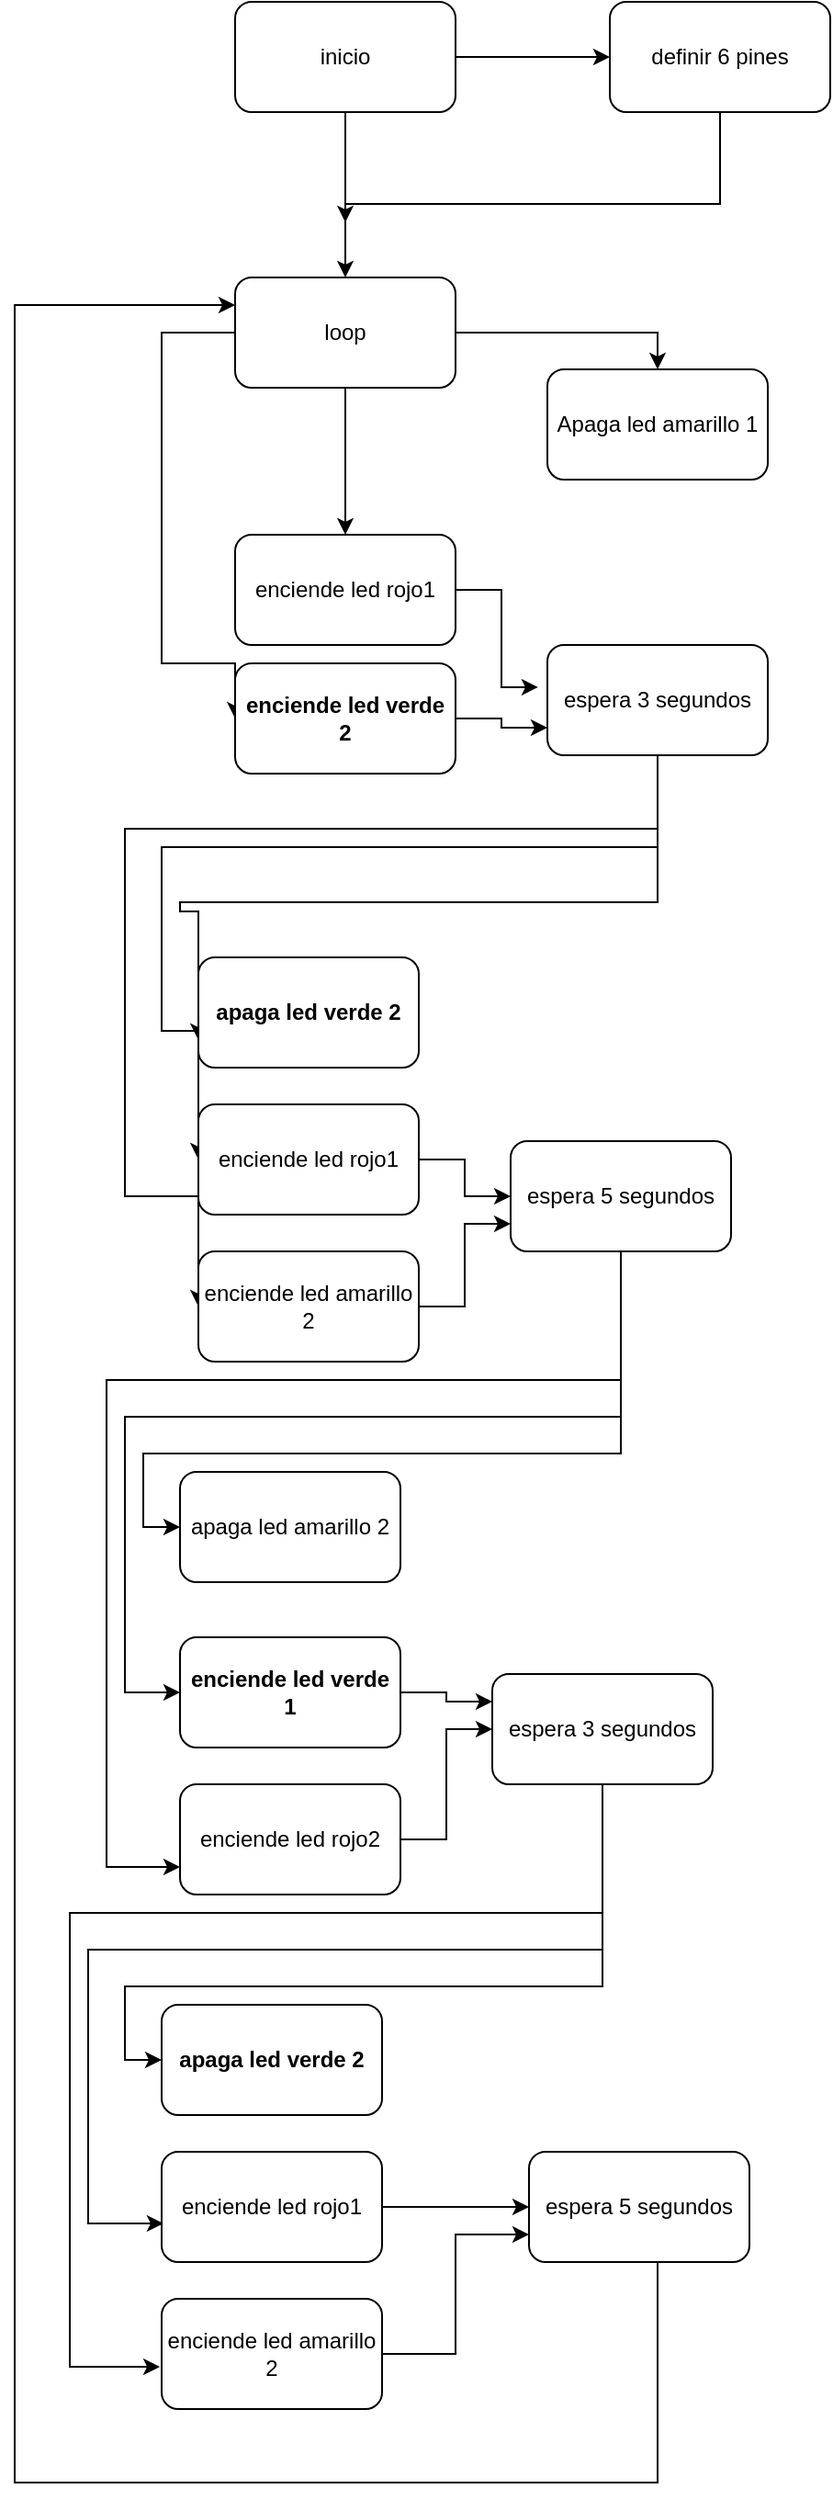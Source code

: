 <mxfile version="13.7.3" type="github">
  <diagram id="KB32Bpzx1HNIWIFh3gn_" name="Page-1">
    <mxGraphModel dx="1921" dy="691" grid="1" gridSize="10" guides="1" tooltips="1" connect="1" arrows="1" fold="1" page="1" pageScale="1" pageWidth="827" pageHeight="1169" math="0" shadow="0">
      <root>
        <mxCell id="0" />
        <mxCell id="1" parent="0" />
        <mxCell id="O3o37u2ekzVFeCQ_OCCV-4" style="edgeStyle=orthogonalEdgeStyle;rounded=0;orthogonalLoop=1;jettySize=auto;html=1;entryX=0.5;entryY=0;entryDx=0;entryDy=0;" parent="1" source="O3o37u2ekzVFeCQ_OCCV-1" target="O3o37u2ekzVFeCQ_OCCV-3" edge="1">
          <mxGeometry relative="1" as="geometry" />
        </mxCell>
        <mxCell id="O3o37u2ekzVFeCQ_OCCV-5" style="edgeStyle=orthogonalEdgeStyle;rounded=0;orthogonalLoop=1;jettySize=auto;html=1;entryX=0;entryY=0.5;entryDx=0;entryDy=0;" parent="1" source="O3o37u2ekzVFeCQ_OCCV-1" target="O3o37u2ekzVFeCQ_OCCV-2" edge="1">
          <mxGeometry relative="1" as="geometry" />
        </mxCell>
        <mxCell id="O3o37u2ekzVFeCQ_OCCV-1" value="inicio" style="rounded=1;whiteSpace=wrap;html=1;" parent="1" vertex="1">
          <mxGeometry x="90" y="120" width="120" height="60" as="geometry" />
        </mxCell>
        <mxCell id="O3o37u2ekzVFeCQ_OCCV-6" style="edgeStyle=orthogonalEdgeStyle;rounded=0;orthogonalLoop=1;jettySize=auto;html=1;" parent="1" source="O3o37u2ekzVFeCQ_OCCV-2" edge="1">
          <mxGeometry relative="1" as="geometry">
            <mxPoint x="150" y="240" as="targetPoint" />
            <Array as="points">
              <mxPoint x="354" y="230" />
              <mxPoint x="150" y="230" />
            </Array>
          </mxGeometry>
        </mxCell>
        <mxCell id="O3o37u2ekzVFeCQ_OCCV-2" value="definir 6 pines" style="rounded=1;whiteSpace=wrap;html=1;" parent="1" vertex="1">
          <mxGeometry x="294" y="120" width="120" height="60" as="geometry" />
        </mxCell>
        <mxCell id="O3o37u2ekzVFeCQ_OCCV-14" style="edgeStyle=orthogonalEdgeStyle;rounded=0;orthogonalLoop=1;jettySize=auto;html=1;entryX=0.5;entryY=0;entryDx=0;entryDy=0;" parent="1" source="O3o37u2ekzVFeCQ_OCCV-3" target="O3o37u2ekzVFeCQ_OCCV-7" edge="1">
          <mxGeometry relative="1" as="geometry" />
        </mxCell>
        <mxCell id="VGeh4uAr9P2AFSkJI__z-17" style="edgeStyle=orthogonalEdgeStyle;rounded=0;orthogonalLoop=1;jettySize=auto;html=1;entryX=0;entryY=0.5;entryDx=0;entryDy=0;" parent="1" source="O3o37u2ekzVFeCQ_OCCV-3" target="VGeh4uAr9P2AFSkJI__z-3" edge="1">
          <mxGeometry relative="1" as="geometry">
            <mxPoint x="58" y="510" as="targetPoint" />
            <Array as="points">
              <mxPoint x="50" y="300" />
              <mxPoint x="50" y="480" />
            </Array>
          </mxGeometry>
        </mxCell>
        <mxCell id="e4p7nlFZOUFq5OssbvfT-2" style="edgeStyle=orthogonalEdgeStyle;rounded=0;orthogonalLoop=1;jettySize=auto;html=1;entryX=0.5;entryY=0;entryDx=0;entryDy=0;" edge="1" parent="1" source="O3o37u2ekzVFeCQ_OCCV-3" target="e4p7nlFZOUFq5OssbvfT-1">
          <mxGeometry relative="1" as="geometry" />
        </mxCell>
        <mxCell id="O3o37u2ekzVFeCQ_OCCV-3" value="loop" style="rounded=1;whiteSpace=wrap;html=1;" parent="1" vertex="1">
          <mxGeometry x="90" y="270" width="120" height="60" as="geometry" />
        </mxCell>
        <mxCell id="VGeh4uAr9P2AFSkJI__z-5" style="edgeStyle=orthogonalEdgeStyle;rounded=0;orthogonalLoop=1;jettySize=auto;html=1;entryX=-0.042;entryY=0.383;entryDx=0;entryDy=0;entryPerimeter=0;" parent="1" source="O3o37u2ekzVFeCQ_OCCV-7" target="O3o37u2ekzVFeCQ_OCCV-9" edge="1">
          <mxGeometry relative="1" as="geometry">
            <Array as="points">
              <mxPoint x="235" y="440" />
              <mxPoint x="235" y="493" />
            </Array>
          </mxGeometry>
        </mxCell>
        <mxCell id="O3o37u2ekzVFeCQ_OCCV-7" value="enciende led rojo1" style="rounded=1;whiteSpace=wrap;html=1;" parent="1" vertex="1">
          <mxGeometry x="90" y="410" width="120" height="60" as="geometry" />
        </mxCell>
        <mxCell id="VGeh4uAr9P2AFSkJI__z-27" style="edgeStyle=orthogonalEdgeStyle;rounded=0;orthogonalLoop=1;jettySize=auto;html=1;entryX=0;entryY=0.5;entryDx=0;entryDy=0;" parent="1" source="O3o37u2ekzVFeCQ_OCCV-8" target="O3o37u2ekzVFeCQ_OCCV-10" edge="1">
          <mxGeometry relative="1" as="geometry">
            <Array as="points">
              <mxPoint x="300" y="910" />
              <mxPoint x="40" y="910" />
              <mxPoint x="40" y="950" />
            </Array>
          </mxGeometry>
        </mxCell>
        <mxCell id="VGeh4uAr9P2AFSkJI__z-28" style="edgeStyle=orthogonalEdgeStyle;rounded=0;orthogonalLoop=1;jettySize=auto;html=1;entryX=0;entryY=0.5;entryDx=0;entryDy=0;" parent="1" source="O3o37u2ekzVFeCQ_OCCV-8" target="O3o37u2ekzVFeCQ_OCCV-11" edge="1">
          <mxGeometry relative="1" as="geometry">
            <Array as="points">
              <mxPoint x="300" y="890" />
              <mxPoint x="30" y="890" />
              <mxPoint x="30" y="1040" />
            </Array>
          </mxGeometry>
        </mxCell>
        <mxCell id="VGeh4uAr9P2AFSkJI__z-29" style="edgeStyle=orthogonalEdgeStyle;rounded=0;orthogonalLoop=1;jettySize=auto;html=1;entryX=0;entryY=0.75;entryDx=0;entryDy=0;" parent="1" source="O3o37u2ekzVFeCQ_OCCV-8" target="VGeh4uAr9P2AFSkJI__z-1" edge="1">
          <mxGeometry relative="1" as="geometry">
            <Array as="points">
              <mxPoint x="300" y="870" />
              <mxPoint x="20" y="870" />
              <mxPoint x="20" y="1135" />
            </Array>
          </mxGeometry>
        </mxCell>
        <mxCell id="O3o37u2ekzVFeCQ_OCCV-8" value="espera 5 segundos" style="rounded=1;whiteSpace=wrap;html=1;" parent="1" vertex="1">
          <mxGeometry x="240" y="740" width="120" height="60" as="geometry" />
        </mxCell>
        <mxCell id="VGeh4uAr9P2AFSkJI__z-18" style="edgeStyle=orthogonalEdgeStyle;rounded=0;orthogonalLoop=1;jettySize=auto;html=1;entryX=0;entryY=0.75;entryDx=0;entryDy=0;" parent="1" source="O3o37u2ekzVFeCQ_OCCV-9" target="VGeh4uAr9P2AFSkJI__z-11" edge="1">
          <mxGeometry relative="1" as="geometry">
            <Array as="points">
              <mxPoint x="320" y="610" />
              <mxPoint x="60" y="610" />
              <mxPoint x="60" y="615" />
              <mxPoint x="70" y="615" />
            </Array>
          </mxGeometry>
        </mxCell>
        <mxCell id="VGeh4uAr9P2AFSkJI__z-19" style="edgeStyle=orthogonalEdgeStyle;rounded=0;orthogonalLoop=1;jettySize=auto;html=1;entryX=0;entryY=0.5;entryDx=0;entryDy=0;" parent="1" source="O3o37u2ekzVFeCQ_OCCV-9" target="VGeh4uAr9P2AFSkJI__z-7" edge="1">
          <mxGeometry relative="1" as="geometry">
            <Array as="points">
              <mxPoint x="320" y="580" />
              <mxPoint x="50" y="580" />
              <mxPoint x="50" y="680" />
              <mxPoint x="70" y="680" />
            </Array>
          </mxGeometry>
        </mxCell>
        <mxCell id="VGeh4uAr9P2AFSkJI__z-20" style="edgeStyle=orthogonalEdgeStyle;rounded=0;orthogonalLoop=1;jettySize=auto;html=1;entryX=0;entryY=0.5;entryDx=0;entryDy=0;" parent="1" source="O3o37u2ekzVFeCQ_OCCV-9" target="VGeh4uAr9P2AFSkJI__z-2" edge="1">
          <mxGeometry relative="1" as="geometry">
            <Array as="points">
              <mxPoint x="320" y="570" />
              <mxPoint x="30" y="570" />
              <mxPoint x="30" y="770" />
              <mxPoint x="70" y="770" />
            </Array>
          </mxGeometry>
        </mxCell>
        <mxCell id="O3o37u2ekzVFeCQ_OCCV-9" value="espera 3 segundos" style="rounded=1;whiteSpace=wrap;html=1;" parent="1" vertex="1">
          <mxGeometry x="260" y="470" width="120" height="60" as="geometry" />
        </mxCell>
        <mxCell id="O3o37u2ekzVFeCQ_OCCV-10" value="apaga led amarillo 2" style="rounded=1;whiteSpace=wrap;html=1;" parent="1" vertex="1">
          <mxGeometry x="60" y="920" width="120" height="60" as="geometry" />
        </mxCell>
        <mxCell id="VGeh4uAr9P2AFSkJI__z-31" style="edgeStyle=orthogonalEdgeStyle;rounded=0;orthogonalLoop=1;jettySize=auto;html=1;entryX=0;entryY=0.25;entryDx=0;entryDy=0;" parent="1" source="O3o37u2ekzVFeCQ_OCCV-11" target="VGeh4uAr9P2AFSkJI__z-30" edge="1">
          <mxGeometry relative="1" as="geometry" />
        </mxCell>
        <mxCell id="O3o37u2ekzVFeCQ_OCCV-11" value="enciende led verde 1" style="rounded=1;whiteSpace=wrap;html=1;fontStyle=1" parent="1" vertex="1">
          <mxGeometry x="60" y="1010" width="120" height="60" as="geometry" />
        </mxCell>
        <mxCell id="VGeh4uAr9P2AFSkJI__z-32" style="edgeStyle=orthogonalEdgeStyle;rounded=0;orthogonalLoop=1;jettySize=auto;html=1;entryX=0;entryY=0.5;entryDx=0;entryDy=0;" parent="1" source="VGeh4uAr9P2AFSkJI__z-1" target="VGeh4uAr9P2AFSkJI__z-30" edge="1">
          <mxGeometry relative="1" as="geometry" />
        </mxCell>
        <mxCell id="VGeh4uAr9P2AFSkJI__z-1" value="enciende led rojo2" style="rounded=1;whiteSpace=wrap;html=1;" parent="1" vertex="1">
          <mxGeometry x="60" y="1090" width="120" height="60" as="geometry" />
        </mxCell>
        <mxCell id="VGeh4uAr9P2AFSkJI__z-25" style="edgeStyle=orthogonalEdgeStyle;rounded=0;orthogonalLoop=1;jettySize=auto;html=1;entryX=0;entryY=0.75;entryDx=0;entryDy=0;" parent="1" source="VGeh4uAr9P2AFSkJI__z-2" target="O3o37u2ekzVFeCQ_OCCV-8" edge="1">
          <mxGeometry relative="1" as="geometry" />
        </mxCell>
        <mxCell id="VGeh4uAr9P2AFSkJI__z-2" value="enciende led amarillo 2" style="rounded=1;whiteSpace=wrap;html=1;" parent="1" vertex="1">
          <mxGeometry x="70" y="800" width="120" height="60" as="geometry" />
        </mxCell>
        <mxCell id="VGeh4uAr9P2AFSkJI__z-6" style="edgeStyle=orthogonalEdgeStyle;rounded=0;orthogonalLoop=1;jettySize=auto;html=1;entryX=0;entryY=0.75;entryDx=0;entryDy=0;" parent="1" source="VGeh4uAr9P2AFSkJI__z-3" target="O3o37u2ekzVFeCQ_OCCV-9" edge="1">
          <mxGeometry relative="1" as="geometry" />
        </mxCell>
        <mxCell id="VGeh4uAr9P2AFSkJI__z-3" value="enciende led verde 2" style="rounded=1;whiteSpace=wrap;html=1;fontStyle=1" parent="1" vertex="1">
          <mxGeometry x="90" y="480" width="120" height="60" as="geometry" />
        </mxCell>
        <mxCell id="VGeh4uAr9P2AFSkJI__z-24" style="edgeStyle=orthogonalEdgeStyle;rounded=0;orthogonalLoop=1;jettySize=auto;html=1;entryX=0;entryY=0.5;entryDx=0;entryDy=0;" parent="1" source="VGeh4uAr9P2AFSkJI__z-7" target="O3o37u2ekzVFeCQ_OCCV-8" edge="1">
          <mxGeometry relative="1" as="geometry" />
        </mxCell>
        <mxCell id="VGeh4uAr9P2AFSkJI__z-7" value="enciende led rojo1" style="rounded=1;whiteSpace=wrap;html=1;" parent="1" vertex="1">
          <mxGeometry x="70" y="720" width="120" height="60" as="geometry" />
        </mxCell>
        <mxCell id="VGeh4uAr9P2AFSkJI__z-11" value="apaga led verde 2" style="rounded=1;whiteSpace=wrap;html=1;fontStyle=1" parent="1" vertex="1">
          <mxGeometry x="70" y="640" width="120" height="60" as="geometry" />
        </mxCell>
        <mxCell id="VGeh4uAr9P2AFSkJI__z-36" style="edgeStyle=orthogonalEdgeStyle;rounded=0;orthogonalLoop=1;jettySize=auto;html=1;entryX=0;entryY=0.5;entryDx=0;entryDy=0;" parent="1" source="VGeh4uAr9P2AFSkJI__z-30" target="VGeh4uAr9P2AFSkJI__z-35" edge="1">
          <mxGeometry relative="1" as="geometry">
            <Array as="points">
              <mxPoint x="290" y="1200" />
              <mxPoint x="30" y="1200" />
              <mxPoint x="30" y="1240" />
            </Array>
          </mxGeometry>
        </mxCell>
        <mxCell id="VGeh4uAr9P2AFSkJI__z-37" style="edgeStyle=orthogonalEdgeStyle;rounded=0;orthogonalLoop=1;jettySize=auto;html=1;entryX=0.008;entryY=0.65;entryDx=0;entryDy=0;entryPerimeter=0;" parent="1" source="VGeh4uAr9P2AFSkJI__z-30" target="VGeh4uAr9P2AFSkJI__z-34" edge="1">
          <mxGeometry relative="1" as="geometry">
            <Array as="points">
              <mxPoint x="290" y="1180" />
              <mxPoint x="10" y="1180" />
              <mxPoint x="10" y="1329" />
            </Array>
          </mxGeometry>
        </mxCell>
        <mxCell id="VGeh4uAr9P2AFSkJI__z-38" style="edgeStyle=orthogonalEdgeStyle;rounded=0;orthogonalLoop=1;jettySize=auto;html=1;entryX=-0.008;entryY=0.617;entryDx=0;entryDy=0;entryPerimeter=0;" parent="1" source="VGeh4uAr9P2AFSkJI__z-30" target="VGeh4uAr9P2AFSkJI__z-33" edge="1">
          <mxGeometry relative="1" as="geometry">
            <Array as="points">
              <mxPoint x="290" y="1160" />
              <mxPoint y="1160" />
              <mxPoint y="1407" />
            </Array>
          </mxGeometry>
        </mxCell>
        <mxCell id="VGeh4uAr9P2AFSkJI__z-30" value="espera 3 segundos" style="rounded=1;whiteSpace=wrap;html=1;" parent="1" vertex="1">
          <mxGeometry x="230" y="1030" width="120" height="60" as="geometry" />
        </mxCell>
        <mxCell id="VGeh4uAr9P2AFSkJI__z-41" style="edgeStyle=orthogonalEdgeStyle;rounded=0;orthogonalLoop=1;jettySize=auto;html=1;entryX=0;entryY=0.75;entryDx=0;entryDy=0;" parent="1" source="VGeh4uAr9P2AFSkJI__z-33" target="VGeh4uAr9P2AFSkJI__z-39" edge="1">
          <mxGeometry relative="1" as="geometry" />
        </mxCell>
        <mxCell id="VGeh4uAr9P2AFSkJI__z-33" value="enciende led amarillo 2" style="rounded=1;whiteSpace=wrap;html=1;" parent="1" vertex="1">
          <mxGeometry x="50" y="1370" width="120" height="60" as="geometry" />
        </mxCell>
        <mxCell id="VGeh4uAr9P2AFSkJI__z-40" style="edgeStyle=orthogonalEdgeStyle;rounded=0;orthogonalLoop=1;jettySize=auto;html=1;entryX=0;entryY=0.5;entryDx=0;entryDy=0;" parent="1" source="VGeh4uAr9P2AFSkJI__z-34" target="VGeh4uAr9P2AFSkJI__z-39" edge="1">
          <mxGeometry relative="1" as="geometry" />
        </mxCell>
        <mxCell id="VGeh4uAr9P2AFSkJI__z-34" value="enciende led rojo1" style="rounded=1;whiteSpace=wrap;html=1;" parent="1" vertex="1">
          <mxGeometry x="50" y="1290" width="120" height="60" as="geometry" />
        </mxCell>
        <mxCell id="VGeh4uAr9P2AFSkJI__z-35" value="apaga led verde 2" style="rounded=1;whiteSpace=wrap;html=1;fontStyle=1" parent="1" vertex="1">
          <mxGeometry x="50" y="1210" width="120" height="60" as="geometry" />
        </mxCell>
        <mxCell id="VGeh4uAr9P2AFSkJI__z-42" style="edgeStyle=orthogonalEdgeStyle;rounded=0;orthogonalLoop=1;jettySize=auto;html=1;entryX=0;entryY=0.25;entryDx=0;entryDy=0;" parent="1" source="VGeh4uAr9P2AFSkJI__z-39" target="O3o37u2ekzVFeCQ_OCCV-3" edge="1">
          <mxGeometry relative="1" as="geometry">
            <Array as="points">
              <mxPoint x="320" y="1470" />
              <mxPoint x="-30" y="1470" />
              <mxPoint x="-30" y="285" />
            </Array>
          </mxGeometry>
        </mxCell>
        <mxCell id="VGeh4uAr9P2AFSkJI__z-39" value="espera 5 segundos" style="rounded=1;whiteSpace=wrap;html=1;" parent="1" vertex="1">
          <mxGeometry x="250" y="1290" width="120" height="60" as="geometry" />
        </mxCell>
        <mxCell id="e4p7nlFZOUFq5OssbvfT-1" value="Apaga led amarillo 1" style="rounded=1;whiteSpace=wrap;html=1;" vertex="1" parent="1">
          <mxGeometry x="260" y="320" width="120" height="60" as="geometry" />
        </mxCell>
      </root>
    </mxGraphModel>
  </diagram>
</mxfile>
